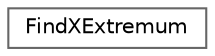 digraph "类继承关系图"
{
 // LATEX_PDF_SIZE
  bgcolor="transparent";
  edge [fontname=Helvetica,fontsize=10,labelfontname=Helvetica,labelfontsize=10];
  node [fontname=Helvetica,fontsize=10,shape=box,height=0.2,width=0.4];
  rankdir="LR";
  Node0 [id="Node000000",label="FindXExtremum",height=0.2,width=0.4,color="grey40", fillcolor="white", style="filled",URL="$class_find_x_extremum.html",tooltip=" "];
}
